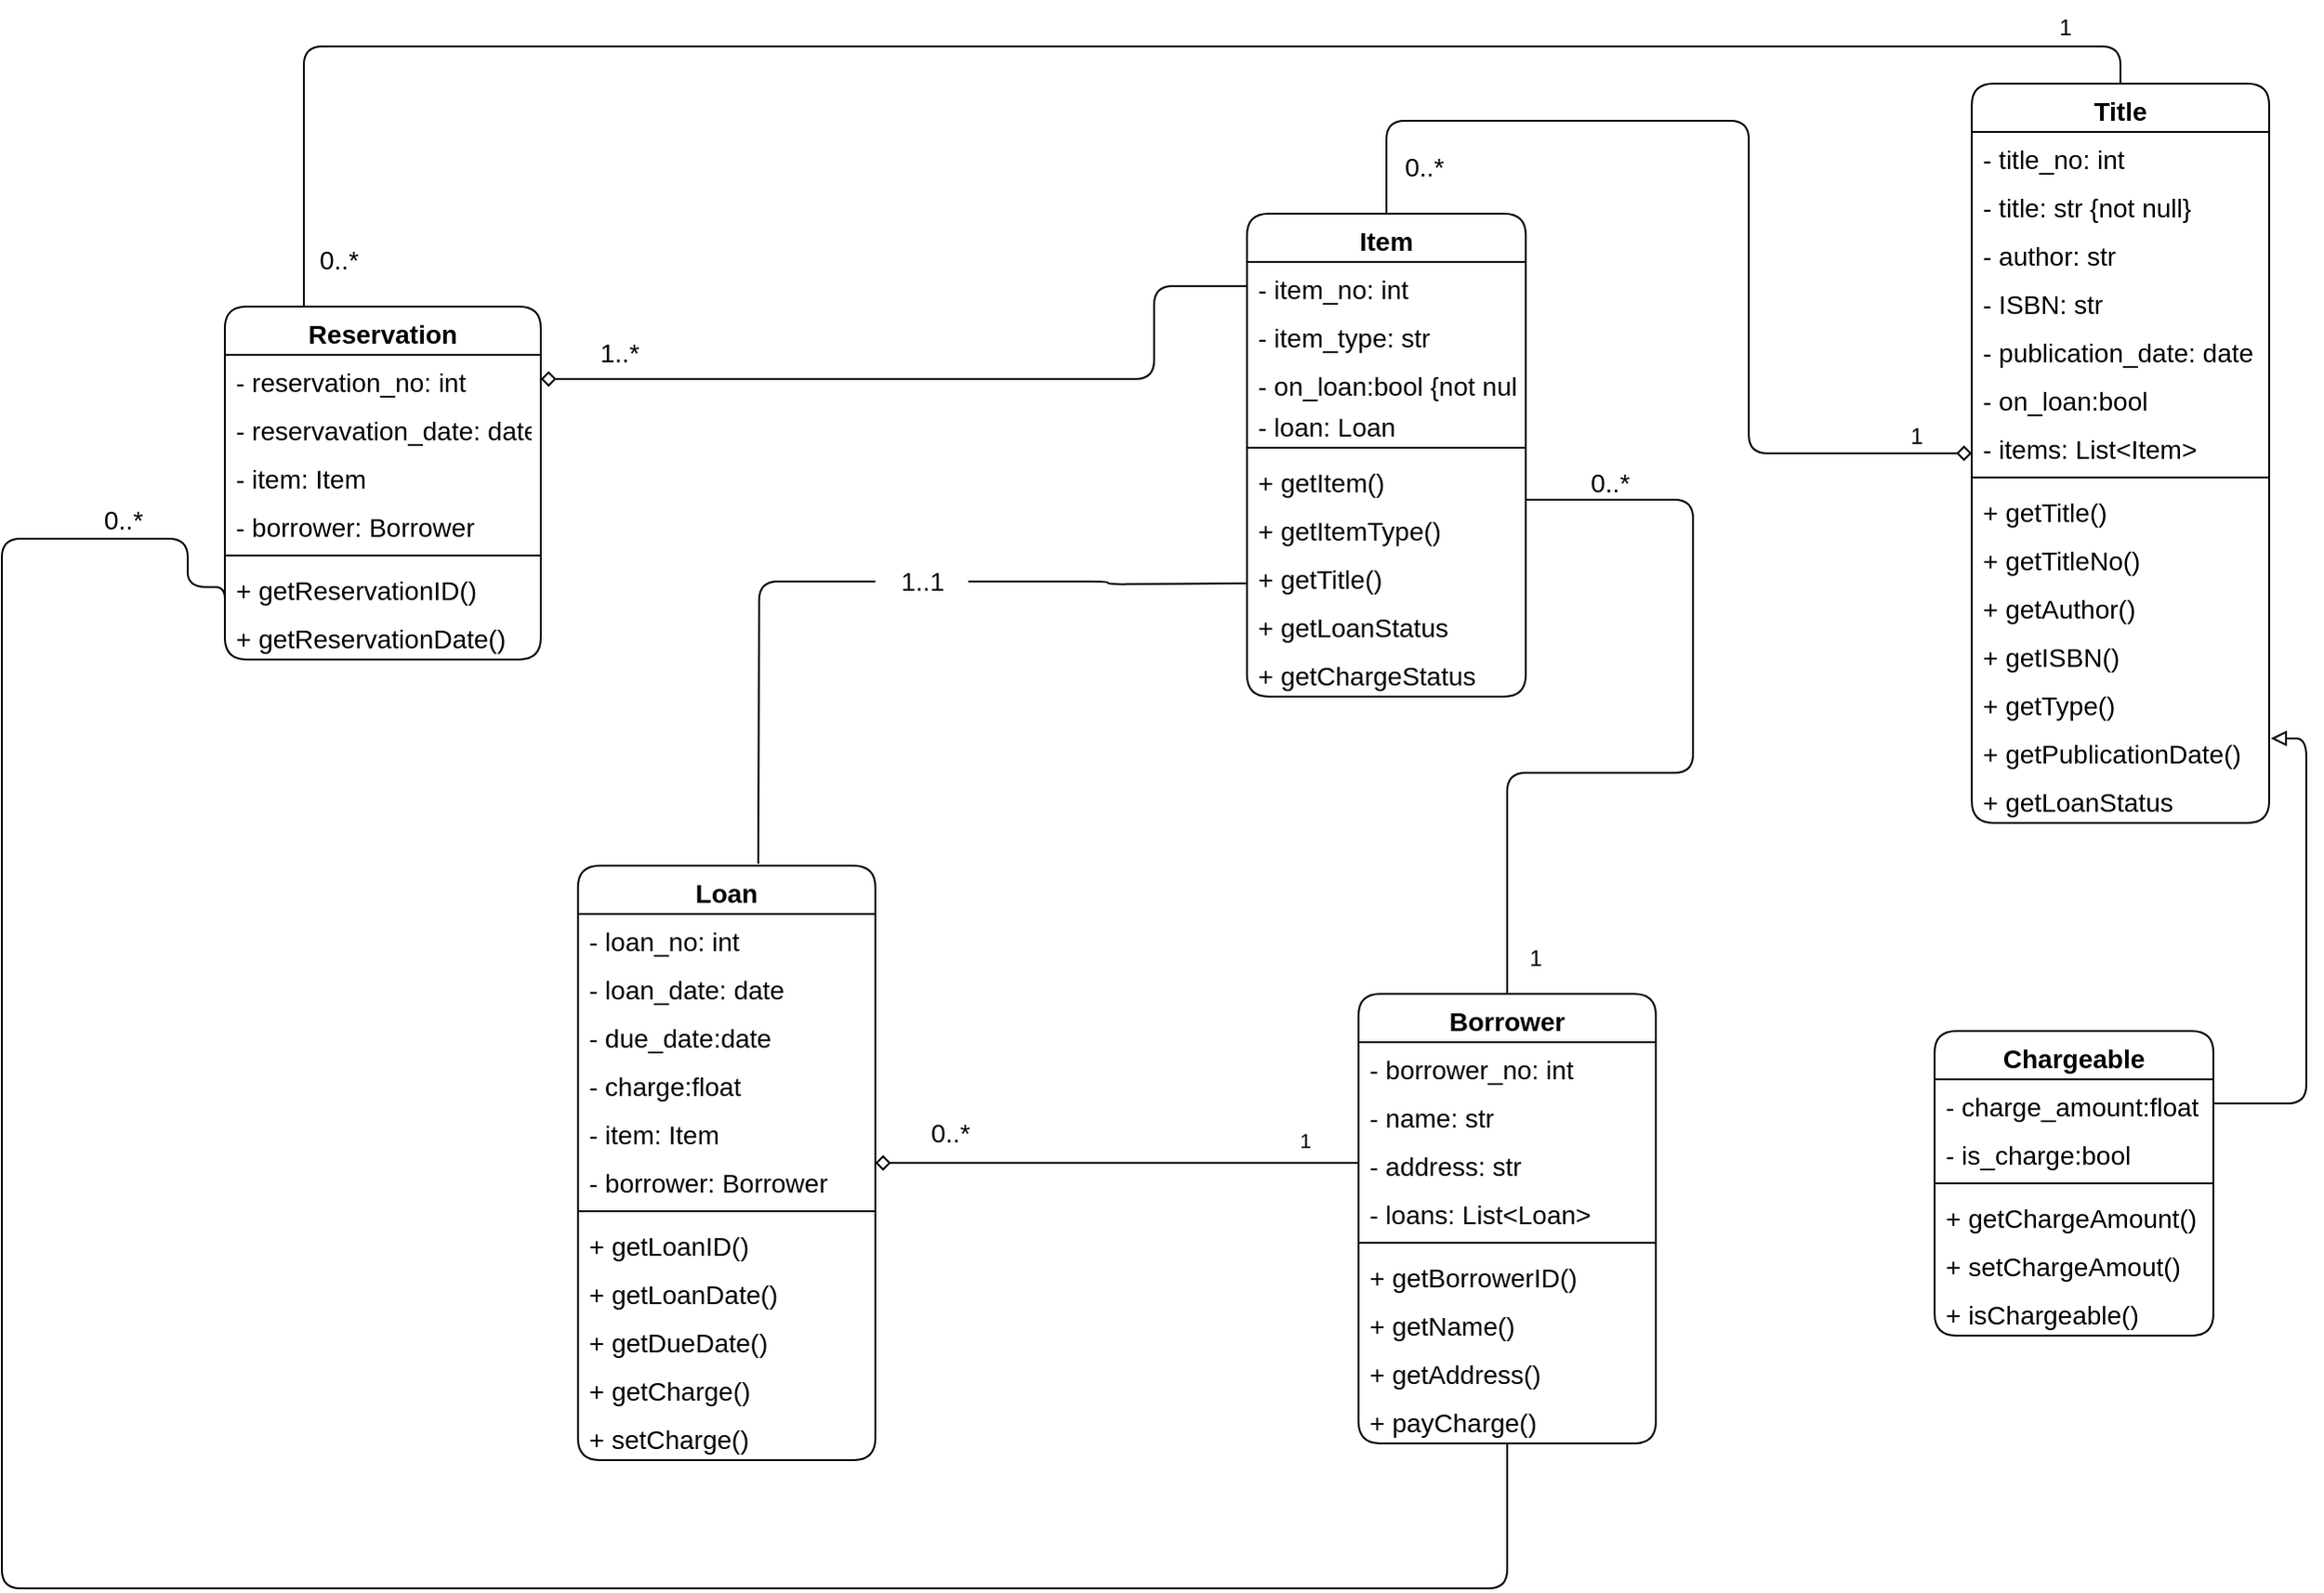 <mxfile version="20.7.4" type="device"><diagram id="bBGUIYd9gj0dmMG-i7Sc" name="Page-1"><mxGraphModel dx="1582" dy="973" grid="1" gridSize="10" guides="1" tooltips="1" connect="1" arrows="1" fold="1" page="1" pageScale="1" pageWidth="827" pageHeight="1169" math="0" shadow="0"><root><mxCell id="0"/><mxCell id="1" parent="0"/><mxCell id="2UbSe9SqMsYkN2ziqk0T-15" style="edgeStyle=orthogonalEdgeStyle;rounded=1;orthogonalLoop=1;jettySize=auto;html=1;entryX=0.5;entryY=0;entryDx=0;entryDy=0;fontSize=14;startArrow=diamond;startFill=0;endArrow=none;endFill=0;labelBackgroundColor=none;fontColor=default;" parent="1" source="ZYg50fIGtOqlQv4kDnU--1" target="ZYg50fIGtOqlQv4kDnU--32" edge="1"><mxGeometry relative="1" as="geometry"><Array as="points"><mxPoint x="1040" y="359"/><mxPoint x="1040" y="180"/><mxPoint x="845" y="180"/></Array></mxGeometry></mxCell><mxCell id="2UbSe9SqMsYkN2ziqk0T-47" style="edgeStyle=orthogonalEdgeStyle;rounded=1;orthogonalLoop=1;jettySize=auto;html=1;entryX=0.25;entryY=0;entryDx=0;entryDy=0;fontSize=14;startArrow=none;startFill=0;endArrow=none;endFill=0;labelBackgroundColor=none;fontColor=default;" parent="1" source="ZYg50fIGtOqlQv4kDnU--1" target="ZYg50fIGtOqlQv4kDnU--67" edge="1"><mxGeometry relative="1" as="geometry"><Array as="points"><mxPoint x="1240" y="140"/><mxPoint x="263" y="140"/></Array></mxGeometry></mxCell><mxCell id="ZYg50fIGtOqlQv4kDnU--1" value="Title" style="swimlane;fontStyle=1;align=center;verticalAlign=top;childLayout=stackLayout;horizontal=1;startSize=26;horizontalStack=0;resizeParent=1;resizeParentMax=0;resizeLast=0;collapsible=1;marginBottom=0;fontSize=14;labelBackgroundColor=none;rounded=1;" parent="1" vertex="1"><mxGeometry x="1160" y="160" width="160" height="398" as="geometry"/></mxCell><mxCell id="ZYg50fIGtOqlQv4kDnU--2" value="- title_no: int " style="text;strokeColor=none;fillColor=none;align=left;verticalAlign=top;spacingLeft=4;spacingRight=4;overflow=hidden;rotatable=0;points=[[0,0.5],[1,0.5]];portConstraint=eastwest;fontSize=14;labelBackgroundColor=none;rounded=1;" parent="ZYg50fIGtOqlQv4kDnU--1" vertex="1"><mxGeometry y="26" width="160" height="26" as="geometry"/></mxCell><mxCell id="ZYg50fIGtOqlQv4kDnU--47" value="- title: str {not null} " style="text;strokeColor=none;fillColor=none;align=left;verticalAlign=top;spacingLeft=4;spacingRight=4;overflow=hidden;rotatable=0;points=[[0,0.5],[1,0.5]];portConstraint=eastwest;fontSize=14;labelBackgroundColor=none;rounded=1;" parent="ZYg50fIGtOqlQv4kDnU--1" vertex="1"><mxGeometry y="52" width="160" height="26" as="geometry"/></mxCell><mxCell id="ZYg50fIGtOqlQv4kDnU--6" value="- author: str " style="text;strokeColor=none;fillColor=none;align=left;verticalAlign=top;spacingLeft=4;spacingRight=4;overflow=hidden;rotatable=0;points=[[0,0.5],[1,0.5]];portConstraint=eastwest;fontSize=14;labelBackgroundColor=none;rounded=1;" parent="ZYg50fIGtOqlQv4kDnU--1" vertex="1"><mxGeometry y="78" width="160" height="26" as="geometry"/></mxCell><mxCell id="_JZugC3QHb9U9VwwXws9-24" value="- ISBN: str " style="text;strokeColor=none;fillColor=none;align=left;verticalAlign=top;spacingLeft=4;spacingRight=4;overflow=hidden;rotatable=0;points=[[0,0.5],[1,0.5]];portConstraint=eastwest;fontSize=14;labelBackgroundColor=none;rounded=1;" parent="ZYg50fIGtOqlQv4kDnU--1" vertex="1"><mxGeometry y="104" width="160" height="26" as="geometry"/></mxCell><mxCell id="ZYg50fIGtOqlQv4kDnU--17" value="- publication_date: date " style="text;strokeColor=none;fillColor=none;align=left;verticalAlign=top;spacingLeft=4;spacingRight=4;overflow=hidden;rotatable=0;points=[[0,0.5],[1,0.5]];portConstraint=eastwest;fontSize=14;labelBackgroundColor=none;rounded=1;" parent="ZYg50fIGtOqlQv4kDnU--1" vertex="1"><mxGeometry y="130" width="160" height="26" as="geometry"/></mxCell><mxCell id="ZYg50fIGtOqlQv4kDnU--9" value="- on_loan:bool" style="text;strokeColor=none;fillColor=none;align=left;verticalAlign=top;spacingLeft=4;spacingRight=4;overflow=hidden;rotatable=0;points=[[0,0.5],[1,0.5]];portConstraint=eastwest;fontSize=14;labelBackgroundColor=none;rounded=1;" parent="ZYg50fIGtOqlQv4kDnU--1" vertex="1"><mxGeometry y="156" width="160" height="26" as="geometry"/></mxCell><mxCell id="a5Bk3rBf6opeg-f75oXc-25" value="- items: List&lt;Item&gt;" style="text;strokeColor=none;fillColor=none;align=left;verticalAlign=top;spacingLeft=4;spacingRight=4;overflow=hidden;rotatable=0;points=[[0,0.5],[1,0.5]];portConstraint=eastwest;fontSize=14;labelBackgroundColor=none;rounded=1;" vertex="1" parent="ZYg50fIGtOqlQv4kDnU--1"><mxGeometry y="182" width="160" height="26" as="geometry"/></mxCell><mxCell id="ZYg50fIGtOqlQv4kDnU--3" value="" style="line;strokeWidth=1;fillColor=none;align=left;verticalAlign=middle;spacingTop=-1;spacingLeft=3;spacingRight=3;rotatable=0;labelPosition=right;points=[];portConstraint=eastwest;fontSize=14;labelBackgroundColor=none;rounded=1;" parent="ZYg50fIGtOqlQv4kDnU--1" vertex="1"><mxGeometry y="208" width="160" height="8" as="geometry"/></mxCell><mxCell id="ZYg50fIGtOqlQv4kDnU--4" value="+ getTitle()&#10;" style="text;strokeColor=none;fillColor=none;align=left;verticalAlign=top;spacingLeft=4;spacingRight=4;overflow=hidden;rotatable=0;points=[[0,0.5],[1,0.5]];portConstraint=eastwest;fontSize=14;labelBackgroundColor=none;rounded=1;" parent="ZYg50fIGtOqlQv4kDnU--1" vertex="1"><mxGeometry y="216" width="160" height="26" as="geometry"/></mxCell><mxCell id="a5Bk3rBf6opeg-f75oXc-9" value="+ getTitleNo()" style="text;strokeColor=none;fillColor=none;align=left;verticalAlign=top;spacingLeft=4;spacingRight=4;overflow=hidden;rotatable=0;points=[[0,0.5],[1,0.5]];portConstraint=eastwest;fontSize=14;labelBackgroundColor=none;rounded=1;" vertex="1" parent="ZYg50fIGtOqlQv4kDnU--1"><mxGeometry y="242" width="160" height="26" as="geometry"/></mxCell><mxCell id="ZYg50fIGtOqlQv4kDnU--11" value="+ getAuthor()&#10;" style="text;strokeColor=none;fillColor=none;align=left;verticalAlign=top;spacingLeft=4;spacingRight=4;overflow=hidden;rotatable=0;points=[[0,0.5],[1,0.5]];portConstraint=eastwest;fontSize=14;labelBackgroundColor=none;rounded=1;" parent="ZYg50fIGtOqlQv4kDnU--1" vertex="1"><mxGeometry y="268" width="160" height="26" as="geometry"/></mxCell><mxCell id="ZYg50fIGtOqlQv4kDnU--12" value="+ getISBN()&#10;" style="text;strokeColor=none;fillColor=none;align=left;verticalAlign=top;spacingLeft=4;spacingRight=4;overflow=hidden;rotatable=0;points=[[0,0.5],[1,0.5]];portConstraint=eastwest;fontSize=14;labelBackgroundColor=none;rounded=1;" parent="ZYg50fIGtOqlQv4kDnU--1" vertex="1"><mxGeometry y="294" width="160" height="26" as="geometry"/></mxCell><mxCell id="ZYg50fIGtOqlQv4kDnU--13" value="+ getType()&#10;" style="text;strokeColor=none;fillColor=none;align=left;verticalAlign=top;spacingLeft=4;spacingRight=4;overflow=hidden;rotatable=0;points=[[0,0.5],[1,0.5]];portConstraint=eastwest;fontSize=14;labelBackgroundColor=none;rounded=1;" parent="ZYg50fIGtOqlQv4kDnU--1" vertex="1"><mxGeometry y="320" width="160" height="26" as="geometry"/></mxCell><mxCell id="ZYg50fIGtOqlQv4kDnU--14" value="+ getPublicationDate()&#10;" style="text;strokeColor=none;fillColor=none;align=left;verticalAlign=top;spacingLeft=4;spacingRight=4;overflow=hidden;rotatable=0;points=[[0,0.5],[1,0.5]];portConstraint=eastwest;fontSize=14;labelBackgroundColor=none;rounded=1;" parent="ZYg50fIGtOqlQv4kDnU--1" vertex="1"><mxGeometry y="346" width="160" height="26" as="geometry"/></mxCell><mxCell id="ZYg50fIGtOqlQv4kDnU--15" value="+ getLoanStatus" style="text;strokeColor=none;fillColor=none;align=left;verticalAlign=top;spacingLeft=4;spacingRight=4;overflow=hidden;rotatable=0;points=[[0,0.5],[1,0.5]];portConstraint=eastwest;fontSize=14;labelBackgroundColor=none;rounded=1;" parent="ZYg50fIGtOqlQv4kDnU--1" vertex="1"><mxGeometry y="372" width="160" height="26" as="geometry"/></mxCell><mxCell id="ZYg50fIGtOqlQv4kDnU--32" value="Item" style="swimlane;fontStyle=1;align=center;verticalAlign=top;childLayout=stackLayout;horizontal=1;startSize=26;horizontalStack=0;resizeParent=1;resizeParentMax=0;resizeLast=0;collapsible=1;marginBottom=0;fontSize=14;labelBackgroundColor=none;rounded=1;" parent="1" vertex="1"><mxGeometry x="770" y="230" width="150" height="260" as="geometry"/></mxCell><mxCell id="ZYg50fIGtOqlQv4kDnU--33" value="- item_no: int" style="text;strokeColor=none;fillColor=none;align=left;verticalAlign=top;spacingLeft=4;spacingRight=4;overflow=hidden;rotatable=0;points=[[0,0.5],[1,0.5]];portConstraint=eastwest;fontSize=14;labelBackgroundColor=none;rounded=1;" parent="ZYg50fIGtOqlQv4kDnU--32" vertex="1"><mxGeometry y="26" width="150" height="26" as="geometry"/></mxCell><mxCell id="ZYg50fIGtOqlQv4kDnU--49" value="- item_type: str" style="text;strokeColor=none;fillColor=none;align=left;verticalAlign=top;spacingLeft=4;spacingRight=4;overflow=hidden;rotatable=0;points=[[0,0.5],[1,0.5]];portConstraint=eastwest;fontSize=14;labelBackgroundColor=none;rounded=1;" parent="ZYg50fIGtOqlQv4kDnU--32" vertex="1"><mxGeometry y="52" width="150" height="26" as="geometry"/></mxCell><mxCell id="ZYg50fIGtOqlQv4kDnU--37" value="- on_loan:bool {not null}" style="text;strokeColor=none;fillColor=none;align=left;verticalAlign=top;spacingLeft=4;spacingRight=4;overflow=hidden;rotatable=0;points=[[0,0.5],[1,0.5]];portConstraint=eastwest;fontSize=14;labelBackgroundColor=none;rounded=1;" parent="ZYg50fIGtOqlQv4kDnU--32" vertex="1"><mxGeometry y="78" width="150" height="22" as="geometry"/></mxCell><mxCell id="a5Bk3rBf6opeg-f75oXc-26" value="- loan: Loan" style="text;strokeColor=none;fillColor=none;align=left;verticalAlign=top;spacingLeft=4;spacingRight=4;overflow=hidden;rotatable=0;points=[[0,0.5],[1,0.5]];portConstraint=eastwest;fontSize=14;labelBackgroundColor=none;rounded=1;" vertex="1" parent="ZYg50fIGtOqlQv4kDnU--32"><mxGeometry y="100" width="150" height="22" as="geometry"/></mxCell><mxCell id="ZYg50fIGtOqlQv4kDnU--34" value="" style="line;strokeWidth=1;fillColor=none;align=left;verticalAlign=middle;spacingTop=-1;spacingLeft=3;spacingRight=3;rotatable=0;labelPosition=right;points=[];portConstraint=eastwest;fontSize=14;labelBackgroundColor=none;rounded=1;" parent="ZYg50fIGtOqlQv4kDnU--32" vertex="1"><mxGeometry y="122" width="150" height="8" as="geometry"/></mxCell><mxCell id="ZYg50fIGtOqlQv4kDnU--35" value="+ getItem()&#10;" style="text;strokeColor=none;fillColor=none;align=left;verticalAlign=top;spacingLeft=4;spacingRight=4;overflow=hidden;rotatable=0;points=[[0,0.5],[1,0.5]];portConstraint=eastwest;fontSize=14;labelBackgroundColor=none;rounded=1;" parent="ZYg50fIGtOqlQv4kDnU--32" vertex="1"><mxGeometry y="130" width="150" height="26" as="geometry"/></mxCell><mxCell id="ZYg50fIGtOqlQv4kDnU--50" value="+ getItemType()&#10;" style="text;strokeColor=none;fillColor=none;align=left;verticalAlign=top;spacingLeft=4;spacingRight=4;overflow=hidden;rotatable=0;points=[[0,0.5],[1,0.5]];portConstraint=eastwest;fontSize=14;labelBackgroundColor=none;rounded=1;" parent="ZYg50fIGtOqlQv4kDnU--32" vertex="1"><mxGeometry y="156" width="150" height="26" as="geometry"/></mxCell><mxCell id="a5Bk3rBf6opeg-f75oXc-4" value="+ getTitle()&#10;" style="text;strokeColor=none;fillColor=none;align=left;verticalAlign=top;spacingLeft=4;spacingRight=4;overflow=hidden;rotatable=0;points=[[0,0.5],[1,0.5]];portConstraint=eastwest;fontSize=14;labelBackgroundColor=none;rounded=1;" vertex="1" parent="ZYg50fIGtOqlQv4kDnU--32"><mxGeometry y="182" width="150" height="26" as="geometry"/></mxCell><mxCell id="ZYg50fIGtOqlQv4kDnU--51" value="+ getLoanStatus" style="text;strokeColor=none;fillColor=none;align=left;verticalAlign=top;spacingLeft=4;spacingRight=4;overflow=hidden;rotatable=0;points=[[0,0.5],[1,0.5]];portConstraint=eastwest;fontSize=14;labelBackgroundColor=none;rounded=1;" parent="ZYg50fIGtOqlQv4kDnU--32" vertex="1"><mxGeometry y="208" width="150" height="26" as="geometry"/></mxCell><mxCell id="a5Bk3rBf6opeg-f75oXc-27" value="+ getChargeStatus" style="text;strokeColor=none;fillColor=none;align=left;verticalAlign=top;spacingLeft=4;spacingRight=4;overflow=hidden;rotatable=0;points=[[0,0.5],[1,0.5]];portConstraint=eastwest;fontSize=14;labelBackgroundColor=none;rounded=1;" vertex="1" parent="ZYg50fIGtOqlQv4kDnU--32"><mxGeometry y="234" width="150" height="26" as="geometry"/></mxCell><mxCell id="2UbSe9SqMsYkN2ziqk0T-31" style="edgeStyle=orthogonalEdgeStyle;rounded=1;orthogonalLoop=1;jettySize=auto;html=1;fontSize=14;startArrow=none;startFill=0;endArrow=none;endFill=0;labelBackgroundColor=none;fontColor=default;" parent="1" source="ZYg50fIGtOqlQv4kDnU--56" target="ZYg50fIGtOqlQv4kDnU--73" edge="1"><mxGeometry relative="1" as="geometry"><mxPoint x="270" y="430" as="targetPoint"/><Array as="points"><mxPoint x="910" y="970"/><mxPoint x="100" y="970"/><mxPoint x="100" y="405"/><mxPoint x="200" y="405"/><mxPoint x="200" y="431"/><mxPoint x="220" y="431"/></Array></mxGeometry></mxCell><mxCell id="2UbSe9SqMsYkN2ziqk0T-33" style="edgeStyle=orthogonalEdgeStyle;rounded=1;orthogonalLoop=1;jettySize=auto;html=1;entryX=0.999;entryY=-0.077;entryDx=0;entryDy=0;entryPerimeter=0;fontSize=14;startArrow=none;startFill=0;endArrow=none;endFill=0;labelBackgroundColor=none;fontColor=default;" parent="1" source="ZYg50fIGtOqlQv4kDnU--56" target="ZYg50fIGtOqlQv4kDnU--50" edge="1"><mxGeometry relative="1" as="geometry"><mxPoint x="918.8" y="413.322" as="targetPoint"/><Array as="points"><mxPoint x="910" y="531"/><mxPoint x="1010" y="531"/><mxPoint x="1010" y="384"/></Array></mxGeometry></mxCell><mxCell id="ZYg50fIGtOqlQv4kDnU--56" value="Borrower" style="swimlane;fontStyle=1;align=center;verticalAlign=top;childLayout=stackLayout;horizontal=1;startSize=26;horizontalStack=0;resizeParent=1;resizeParentMax=0;resizeLast=0;collapsible=1;marginBottom=0;fontSize=14;labelBackgroundColor=none;rounded=1;" parent="1" vertex="1"><mxGeometry x="830" y="650" width="160" height="242" as="geometry"/></mxCell><mxCell id="ZYg50fIGtOqlQv4kDnU--57" value="- borrower_no: int" style="text;strokeColor=none;fillColor=none;align=left;verticalAlign=top;spacingLeft=4;spacingRight=4;overflow=hidden;rotatable=0;points=[[0,0.5],[1,0.5]];portConstraint=eastwest;fontSize=14;labelBackgroundColor=none;rounded=1;" parent="ZYg50fIGtOqlQv4kDnU--56" vertex="1"><mxGeometry y="26" width="160" height="26" as="geometry"/></mxCell><mxCell id="ZYg50fIGtOqlQv4kDnU--58" value="- name: str" style="text;strokeColor=none;fillColor=none;align=left;verticalAlign=top;spacingLeft=4;spacingRight=4;overflow=hidden;rotatable=0;points=[[0,0.5],[1,0.5]];portConstraint=eastwest;fontSize=14;labelBackgroundColor=none;rounded=1;" parent="ZYg50fIGtOqlQv4kDnU--56" vertex="1"><mxGeometry y="52" width="160" height="26" as="geometry"/></mxCell><mxCell id="ZYg50fIGtOqlQv4kDnU--66" value="- address: str" style="text;strokeColor=none;fillColor=none;align=left;verticalAlign=top;spacingLeft=4;spacingRight=4;overflow=hidden;rotatable=0;points=[[0,0.5],[1,0.5]];portConstraint=eastwest;fontSize=14;labelBackgroundColor=none;rounded=1;" parent="ZYg50fIGtOqlQv4kDnU--56" vertex="1"><mxGeometry y="78" width="160" height="26" as="geometry"/></mxCell><mxCell id="a5Bk3rBf6opeg-f75oXc-28" value="- loans: List&lt;Loan&gt;" style="text;strokeColor=none;fillColor=none;align=left;verticalAlign=top;spacingLeft=4;spacingRight=4;overflow=hidden;rotatable=0;points=[[0,0.5],[1,0.5]];portConstraint=eastwest;fontSize=14;labelBackgroundColor=none;rounded=1;" vertex="1" parent="ZYg50fIGtOqlQv4kDnU--56"><mxGeometry y="104" width="160" height="26" as="geometry"/></mxCell><mxCell id="ZYg50fIGtOqlQv4kDnU--61" value="" style="line;strokeWidth=1;fillColor=none;align=left;verticalAlign=middle;spacingTop=-1;spacingLeft=3;spacingRight=3;rotatable=0;labelPosition=right;points=[];portConstraint=eastwest;fontSize=14;labelBackgroundColor=none;rounded=1;" parent="ZYg50fIGtOqlQv4kDnU--56" vertex="1"><mxGeometry y="130" width="160" height="8" as="geometry"/></mxCell><mxCell id="ZYg50fIGtOqlQv4kDnU--62" value="+ getBorrowerID()&#10;" style="text;strokeColor=none;fillColor=none;align=left;verticalAlign=top;spacingLeft=4;spacingRight=4;overflow=hidden;rotatable=0;points=[[0,0.5],[1,0.5]];portConstraint=eastwest;fontSize=14;labelBackgroundColor=none;rounded=1;" parent="ZYg50fIGtOqlQv4kDnU--56" vertex="1"><mxGeometry y="138" width="160" height="26" as="geometry"/></mxCell><mxCell id="ZYg50fIGtOqlQv4kDnU--63" value="+ getName()&#10;" style="text;strokeColor=none;fillColor=none;align=left;verticalAlign=top;spacingLeft=4;spacingRight=4;overflow=hidden;rotatable=0;points=[[0,0.5],[1,0.5]];portConstraint=eastwest;fontSize=14;labelBackgroundColor=none;rounded=1;" parent="ZYg50fIGtOqlQv4kDnU--56" vertex="1"><mxGeometry y="164" width="160" height="26" as="geometry"/></mxCell><mxCell id="ZYg50fIGtOqlQv4kDnU--64" value="+ getAddress()&#10;" style="text;strokeColor=none;fillColor=none;align=left;verticalAlign=top;spacingLeft=4;spacingRight=4;overflow=hidden;rotatable=0;points=[[0,0.5],[1,0.5]];portConstraint=eastwest;fontSize=14;labelBackgroundColor=none;rounded=1;" parent="ZYg50fIGtOqlQv4kDnU--56" vertex="1"><mxGeometry y="190" width="160" height="26" as="geometry"/></mxCell><mxCell id="a5Bk3rBf6opeg-f75oXc-14" value="+ payCharge()" style="text;strokeColor=none;fillColor=none;align=left;verticalAlign=top;spacingLeft=4;spacingRight=4;overflow=hidden;rotatable=0;points=[[0,0.5],[1,0.5]];portConstraint=eastwest;fontSize=14;labelBackgroundColor=none;rounded=1;" vertex="1" parent="ZYg50fIGtOqlQv4kDnU--56"><mxGeometry y="216" width="160" height="26" as="geometry"/></mxCell><mxCell id="ZYg50fIGtOqlQv4kDnU--67" value="Reservation" style="swimlane;fontStyle=1;align=center;verticalAlign=top;childLayout=stackLayout;horizontal=1;startSize=26;horizontalStack=0;resizeParent=1;resizeParentMax=0;resizeLast=0;collapsible=1;marginBottom=0;fontSize=14;labelBackgroundColor=none;rounded=1;" parent="1" vertex="1"><mxGeometry x="220" y="280" width="170" height="190" as="geometry"/></mxCell><mxCell id="ZYg50fIGtOqlQv4kDnU--68" value="- reservation_no: int" style="text;strokeColor=none;fillColor=none;align=left;verticalAlign=top;spacingLeft=4;spacingRight=4;overflow=hidden;rotatable=0;points=[[0,0.5],[1,0.5]];portConstraint=eastwest;fontSize=14;labelBackgroundColor=none;rounded=1;" parent="ZYg50fIGtOqlQv4kDnU--67" vertex="1"><mxGeometry y="26" width="170" height="26" as="geometry"/></mxCell><mxCell id="ZYg50fIGtOqlQv4kDnU--69" value="- reservavation_date: date" style="text;strokeColor=none;fillColor=none;align=left;verticalAlign=top;spacingLeft=4;spacingRight=4;overflow=hidden;rotatable=0;points=[[0,0.5],[1,0.5]];portConstraint=eastwest;fontSize=14;labelBackgroundColor=none;rounded=1;" parent="ZYg50fIGtOqlQv4kDnU--67" vertex="1"><mxGeometry y="52" width="170" height="26" as="geometry"/></mxCell><mxCell id="a5Bk3rBf6opeg-f75oXc-29" value="- item: Item" style="text;strokeColor=none;fillColor=none;align=left;verticalAlign=top;spacingLeft=4;spacingRight=4;overflow=hidden;rotatable=0;points=[[0,0.5],[1,0.5]];portConstraint=eastwest;fontSize=14;labelBackgroundColor=none;rounded=1;" vertex="1" parent="ZYg50fIGtOqlQv4kDnU--67"><mxGeometry y="78" width="170" height="26" as="geometry"/></mxCell><mxCell id="a5Bk3rBf6opeg-f75oXc-30" value="- borrower: Borrower" style="text;strokeColor=none;fillColor=none;align=left;verticalAlign=top;spacingLeft=4;spacingRight=4;overflow=hidden;rotatable=0;points=[[0,0.5],[1,0.5]];portConstraint=eastwest;fontSize=14;labelBackgroundColor=none;rounded=1;" vertex="1" parent="ZYg50fIGtOqlQv4kDnU--67"><mxGeometry y="104" width="170" height="26" as="geometry"/></mxCell><mxCell id="ZYg50fIGtOqlQv4kDnU--71" value="" style="line;strokeWidth=1;fillColor=none;align=left;verticalAlign=middle;spacingTop=-1;spacingLeft=3;spacingRight=3;rotatable=0;labelPosition=right;points=[];portConstraint=eastwest;fontSize=14;labelBackgroundColor=none;rounded=1;" parent="ZYg50fIGtOqlQv4kDnU--67" vertex="1"><mxGeometry y="130" width="170" height="8" as="geometry"/></mxCell><mxCell id="ZYg50fIGtOqlQv4kDnU--72" value="+ getReservationID()&#10;" style="text;strokeColor=none;fillColor=none;align=left;verticalAlign=top;spacingLeft=4;spacingRight=4;overflow=hidden;rotatable=0;points=[[0,0.5],[1,0.5]];portConstraint=eastwest;fontSize=14;labelBackgroundColor=none;rounded=1;" parent="ZYg50fIGtOqlQv4kDnU--67" vertex="1"><mxGeometry y="138" width="170" height="26" as="geometry"/></mxCell><mxCell id="ZYg50fIGtOqlQv4kDnU--73" value="+ getReservationDate()&#10;" style="text;strokeColor=none;fillColor=none;align=left;verticalAlign=top;spacingLeft=4;spacingRight=4;overflow=hidden;rotatable=0;points=[[0,0.5],[1,0.5]];portConstraint=eastwest;fontSize=14;labelBackgroundColor=none;rounded=1;" parent="ZYg50fIGtOqlQv4kDnU--67" vertex="1"><mxGeometry y="164" width="170" height="26" as="geometry"/></mxCell><mxCell id="ZYg50fIGtOqlQv4kDnU--75" value="Loan" style="swimlane;fontStyle=1;align=center;verticalAlign=top;childLayout=stackLayout;horizontal=1;startSize=26;horizontalStack=0;resizeParent=1;resizeParentMax=0;resizeLast=0;collapsible=1;marginBottom=0;fontSize=14;labelBackgroundColor=none;rounded=1;" parent="1" vertex="1"><mxGeometry x="410" y="581" width="160" height="320" as="geometry"/></mxCell><mxCell id="ZYg50fIGtOqlQv4kDnU--76" value="- loan_no: int" style="text;strokeColor=none;fillColor=none;align=left;verticalAlign=top;spacingLeft=4;spacingRight=4;overflow=hidden;rotatable=0;points=[[0,0.5],[1,0.5]];portConstraint=eastwest;fontSize=14;labelBackgroundColor=none;rounded=1;" parent="ZYg50fIGtOqlQv4kDnU--75" vertex="1"><mxGeometry y="26" width="160" height="26" as="geometry"/></mxCell><mxCell id="ZYg50fIGtOqlQv4kDnU--81" value="- loan_date: date" style="text;strokeColor=none;fillColor=none;align=left;verticalAlign=top;spacingLeft=4;spacingRight=4;overflow=hidden;rotatable=0;points=[[0,0.5],[1,0.5]];portConstraint=eastwest;fontSize=14;labelBackgroundColor=none;rounded=1;" parent="ZYg50fIGtOqlQv4kDnU--75" vertex="1"><mxGeometry y="52" width="160" height="26" as="geometry"/></mxCell><mxCell id="ZYg50fIGtOqlQv4kDnU--77" value="- due_date:date" style="text;strokeColor=none;fillColor=none;align=left;verticalAlign=top;spacingLeft=4;spacingRight=4;overflow=hidden;rotatable=0;points=[[0,0.5],[1,0.5]];portConstraint=eastwest;fontSize=14;labelBackgroundColor=none;rounded=1;" parent="ZYg50fIGtOqlQv4kDnU--75" vertex="1"><mxGeometry y="78" width="160" height="26" as="geometry"/></mxCell><mxCell id="a5Bk3rBf6opeg-f75oXc-13" value="- charge:float" style="text;strokeColor=none;fillColor=none;align=left;verticalAlign=top;spacingLeft=4;spacingRight=4;overflow=hidden;rotatable=0;points=[[0,0.5],[1,0.5]];portConstraint=eastwest;fontSize=14;labelBackgroundColor=none;rounded=1;" vertex="1" parent="ZYg50fIGtOqlQv4kDnU--75"><mxGeometry y="104" width="160" height="26" as="geometry"/></mxCell><mxCell id="a5Bk3rBf6opeg-f75oXc-16" value="- item: Item" style="text;strokeColor=none;fillColor=none;align=left;verticalAlign=top;spacingLeft=4;spacingRight=4;overflow=hidden;rotatable=0;points=[[0,0.5],[1,0.5]];portConstraint=eastwest;fontSize=14;labelBackgroundColor=none;rounded=1;" vertex="1" parent="ZYg50fIGtOqlQv4kDnU--75"><mxGeometry y="130" width="160" height="26" as="geometry"/></mxCell><mxCell id="a5Bk3rBf6opeg-f75oXc-17" value="- borrower: Borrower" style="text;strokeColor=none;fillColor=none;align=left;verticalAlign=top;spacingLeft=4;spacingRight=4;overflow=hidden;rotatable=0;points=[[0,0.5],[1,0.5]];portConstraint=eastwest;fontSize=14;labelBackgroundColor=none;rounded=1;" vertex="1" parent="ZYg50fIGtOqlQv4kDnU--75"><mxGeometry y="156" width="160" height="26" as="geometry"/></mxCell><mxCell id="ZYg50fIGtOqlQv4kDnU--78" value="" style="line;strokeWidth=1;fillColor=none;align=left;verticalAlign=middle;spacingTop=-1;spacingLeft=3;spacingRight=3;rotatable=0;labelPosition=right;points=[];portConstraint=eastwest;fontSize=14;labelBackgroundColor=none;rounded=1;" parent="ZYg50fIGtOqlQv4kDnU--75" vertex="1"><mxGeometry y="182" width="160" height="8" as="geometry"/></mxCell><mxCell id="ZYg50fIGtOqlQv4kDnU--79" value="+ getLoanID()&#10;" style="text;strokeColor=none;fillColor=none;align=left;verticalAlign=top;spacingLeft=4;spacingRight=4;overflow=hidden;rotatable=0;points=[[0,0.5],[1,0.5]];portConstraint=eastwest;fontSize=14;labelBackgroundColor=none;rounded=1;" parent="ZYg50fIGtOqlQv4kDnU--75" vertex="1"><mxGeometry y="190" width="160" height="26" as="geometry"/></mxCell><mxCell id="ZYg50fIGtOqlQv4kDnU--82" value="+ getLoanDate()&#10;" style="text;strokeColor=none;fillColor=none;align=left;verticalAlign=top;spacingLeft=4;spacingRight=4;overflow=hidden;rotatable=0;points=[[0,0.5],[1,0.5]];portConstraint=eastwest;fontSize=14;labelBackgroundColor=none;rounded=1;" parent="ZYg50fIGtOqlQv4kDnU--75" vertex="1"><mxGeometry y="216" width="160" height="26" as="geometry"/></mxCell><mxCell id="ZYg50fIGtOqlQv4kDnU--80" value="+ getDueDate()&#10;" style="text;strokeColor=none;fillColor=none;align=left;verticalAlign=top;spacingLeft=4;spacingRight=4;overflow=hidden;rotatable=0;points=[[0,0.5],[1,0.5]];portConstraint=eastwest;fontSize=14;labelBackgroundColor=none;rounded=1;" parent="ZYg50fIGtOqlQv4kDnU--75" vertex="1"><mxGeometry y="242" width="160" height="26" as="geometry"/></mxCell><mxCell id="a5Bk3rBf6opeg-f75oXc-7" value="+ getCharge() &#10;" style="text;strokeColor=none;fillColor=none;align=left;verticalAlign=top;spacingLeft=4;spacingRight=4;overflow=hidden;rotatable=0;points=[[0,0.5],[1,0.5]];portConstraint=eastwest;fontSize=14;labelBackgroundColor=none;rounded=1;" vertex="1" parent="ZYg50fIGtOqlQv4kDnU--75"><mxGeometry y="268" width="160" height="26" as="geometry"/></mxCell><mxCell id="a5Bk3rBf6opeg-f75oXc-19" value="+ setCharge() &#10;" style="text;strokeColor=none;fillColor=none;align=left;verticalAlign=top;spacingLeft=4;spacingRight=4;overflow=hidden;rotatable=0;points=[[0,0.5],[1,0.5]];portConstraint=eastwest;fontSize=14;labelBackgroundColor=none;rounded=1;" vertex="1" parent="ZYg50fIGtOqlQv4kDnU--75"><mxGeometry y="294" width="160" height="26" as="geometry"/></mxCell><mxCell id="ZYg50fIGtOqlQv4kDnU--83" value="Chargeable" style="swimlane;fontStyle=1;align=center;verticalAlign=top;childLayout=stackLayout;horizontal=1;startSize=26;horizontalStack=0;resizeParent=1;resizeParentMax=0;resizeLast=0;collapsible=1;marginBottom=0;fontSize=14;labelBackgroundColor=none;rounded=1;" parent="1" vertex="1"><mxGeometry x="1140" y="670" width="150" height="164" as="geometry"><mxRectangle x="150" y="40" width="110" height="30" as="alternateBounds"/></mxGeometry></mxCell><mxCell id="ZYg50fIGtOqlQv4kDnU--84" value="- charge_amount:float" style="text;strokeColor=none;fillColor=none;align=left;verticalAlign=top;spacingLeft=4;spacingRight=4;overflow=hidden;rotatable=0;points=[[0,0.5],[1,0.5]];portConstraint=eastwest;fontSize=14;labelBackgroundColor=none;rounded=1;" parent="ZYg50fIGtOqlQv4kDnU--83" vertex="1"><mxGeometry y="26" width="150" height="26" as="geometry"/></mxCell><mxCell id="ZYg50fIGtOqlQv4kDnU--85" value="- is_charge:bool" style="text;strokeColor=none;fillColor=none;align=left;verticalAlign=top;spacingLeft=4;spacingRight=4;overflow=hidden;rotatable=0;points=[[0,0.5],[1,0.5]];portConstraint=eastwest;fontSize=14;labelBackgroundColor=none;rounded=1;" parent="ZYg50fIGtOqlQv4kDnU--83" vertex="1"><mxGeometry y="52" width="150" height="26" as="geometry"/></mxCell><mxCell id="ZYg50fIGtOqlQv4kDnU--86" value="" style="line;strokeWidth=1;fillColor=none;align=left;verticalAlign=middle;spacingTop=-1;spacingLeft=3;spacingRight=3;rotatable=0;labelPosition=right;points=[];portConstraint=eastwest;fontSize=14;labelBackgroundColor=none;rounded=1;" parent="ZYg50fIGtOqlQv4kDnU--83" vertex="1"><mxGeometry y="78" width="150" height="8" as="geometry"/></mxCell><mxCell id="ZYg50fIGtOqlQv4kDnU--87" value="+ getChargeAmount()&#10;" style="text;strokeColor=none;fillColor=none;align=left;verticalAlign=top;spacingLeft=4;spacingRight=4;overflow=hidden;rotatable=0;points=[[0,0.5],[1,0.5]];portConstraint=eastwest;fontSize=14;labelBackgroundColor=none;rounded=1;" parent="ZYg50fIGtOqlQv4kDnU--83" vertex="1"><mxGeometry y="86" width="150" height="26" as="geometry"/></mxCell><mxCell id="ZYg50fIGtOqlQv4kDnU--88" value="+ setChargeAmout()&#10;" style="text;strokeColor=none;fillColor=none;align=left;verticalAlign=top;spacingLeft=4;spacingRight=4;overflow=hidden;rotatable=0;points=[[0,0.5],[1,0.5]];portConstraint=eastwest;fontSize=14;labelBackgroundColor=none;rounded=1;" parent="ZYg50fIGtOqlQv4kDnU--83" vertex="1"><mxGeometry y="112" width="150" height="26" as="geometry"/></mxCell><mxCell id="a5Bk3rBf6opeg-f75oXc-12" value="+ isChargeable()&#10;" style="text;strokeColor=none;fillColor=none;align=left;verticalAlign=top;spacingLeft=4;spacingRight=4;overflow=hidden;rotatable=0;points=[[0,0.5],[1,0.5]];portConstraint=eastwest;fontSize=14;labelBackgroundColor=none;rounded=1;" vertex="1" parent="ZYg50fIGtOqlQv4kDnU--83"><mxGeometry y="138" width="150" height="26" as="geometry"/></mxCell><mxCell id="2UbSe9SqMsYkN2ziqk0T-13" style="edgeStyle=orthogonalEdgeStyle;rounded=1;orthogonalLoop=1;jettySize=auto;html=1;entryX=0;entryY=0.5;entryDx=0;entryDy=0;fontSize=14;startArrow=diamond;startFill=0;endArrow=none;endFill=0;labelBackgroundColor=none;fontColor=default;" parent="1" source="ZYg50fIGtOqlQv4kDnU--68" target="ZYg50fIGtOqlQv4kDnU--33" edge="1"><mxGeometry relative="1" as="geometry"><Array as="points"><mxPoint x="720" y="319"/><mxPoint x="720" y="269"/></Array></mxGeometry></mxCell><mxCell id="2UbSe9SqMsYkN2ziqk0T-14" value="&lt;p style=&quot;margin: 0cm 0cm 0cm 72pt; line-height: 16.867px; font-size: 11pt; font-family: Arial, sans-serif; text-align: start; text-indent: -18pt;&quot; class=&quot;MsoNormal&quot;&gt;&lt;br&gt;&lt;/p&gt;" style="text;html=1;align=center;verticalAlign=middle;resizable=0;points=[];autosize=1;strokeColor=none;fillColor=none;fontSize=14;labelBackgroundColor=none;rounded=1;" parent="1" vertex="1"><mxGeometry x="515" y="270" width="120" height="30" as="geometry"/></mxCell><mxCell id="2UbSe9SqMsYkN2ziqk0T-16" value="&lt;p style=&quot;margin: 0cm 0cm 0cm 72pt; line-height: 16.867px; font-size: 11pt; font-family: Arial, sans-serif; text-align: start; text-indent: -18pt;&quot; class=&quot;MsoNormal&quot;&gt;&lt;br&gt;&lt;/p&gt;" style="text;html=1;align=center;verticalAlign=middle;resizable=0;points=[];autosize=1;strokeColor=none;fillColor=none;fontSize=14;labelBackgroundColor=none;rounded=1;" parent="1" vertex="1"><mxGeometry x="870" y="115" width="120" height="30" as="geometry"/></mxCell><mxCell id="2UbSe9SqMsYkN2ziqk0T-19" style="edgeStyle=orthogonalEdgeStyle;rounded=1;orthogonalLoop=1;jettySize=auto;html=1;fontSize=14;startArrow=none;startFill=0;endArrow=none;endFill=0;labelBackgroundColor=none;fontColor=default;" parent="1" source="2UbSe9SqMsYkN2ziqk0T-40" edge="1"><mxGeometry relative="1" as="geometry"><mxPoint x="770" y="429" as="sourcePoint"/><mxPoint x="507" y="580" as="targetPoint"/></mxGeometry></mxCell><mxCell id="2UbSe9SqMsYkN2ziqk0T-27" style="edgeStyle=orthogonalEdgeStyle;rounded=1;orthogonalLoop=1;jettySize=auto;html=1;fontSize=14;startArrow=none;startFill=0;endArrow=diamond;endFill=0;labelBackgroundColor=none;fontColor=default;" parent="1" source="ZYg50fIGtOqlQv4kDnU--66" target="ZYg50fIGtOqlQv4kDnU--75" edge="1"><mxGeometry relative="1" as="geometry"/></mxCell><mxCell id="a5Bk3rBf6opeg-f75oXc-35" value="1" style="edgeLabel;html=1;align=center;verticalAlign=middle;resizable=0;points=[];" vertex="1" connectable="0" parent="2UbSe9SqMsYkN2ziqk0T-27"><mxGeometry x="-0.677" y="-8" relative="1" as="geometry"><mxPoint x="13" y="-4" as="offset"/></mxGeometry></mxCell><mxCell id="2UbSe9SqMsYkN2ziqk0T-37" value="0..*" style="text;html=1;align=center;verticalAlign=middle;resizable=0;points=[];autosize=1;strokeColor=none;fillColor=none;fontSize=14;labelBackgroundColor=none;rounded=1;" parent="1" vertex="1"><mxGeometry x="845" y="190" width="40" height="30" as="geometry"/></mxCell><mxCell id="2UbSe9SqMsYkN2ziqk0T-42" value="0..*" style="text;html=1;align=center;verticalAlign=middle;resizable=0;points=[];autosize=1;strokeColor=none;fillColor=none;fontSize=14;labelBackgroundColor=none;rounded=1;arcSize=50;" parent="1" vertex="1"><mxGeometry x="590" y="710" width="40" height="30" as="geometry"/></mxCell><mxCell id="2UbSe9SqMsYkN2ziqk0T-43" value="0..*" style="text;html=1;align=center;verticalAlign=middle;resizable=0;points=[];autosize=1;strokeColor=none;fillColor=none;fontSize=14;labelBackgroundColor=none;rounded=1;" parent="1" vertex="1"><mxGeometry x="945" y="360" width="40" height="30" as="geometry"/></mxCell><mxCell id="2UbSe9SqMsYkN2ziqk0T-46" value="1..*" style="text;whiteSpace=wrap;html=1;fontSize=14;labelBackgroundColor=none;rounded=1;" parent="1" vertex="1"><mxGeometry x="420" y="290" width="60" height="40" as="geometry"/></mxCell><mxCell id="2UbSe9SqMsYkN2ziqk0T-50" value="&lt;span style=&quot;color: rgba(0, 0, 0, 0); font-family: monospace; font-size: 0px; text-align: start;&quot;&gt;%3CmxGraphModel%3E%3Croot%3E%3CmxCell%20id%3D%220%22%2F%3E%3CmxCell%20id%3D%221%22%20parent%3D%220%22%2F%3E%3CmxCell%20id%3D%222%22%20value%3D%22(1%3A*)%22%20style%3D%22text%3Bhtml%3D1%3Balign%3Dcenter%3BverticalAlign%3Dmiddle%3Bresizable%3D0%3Bpoints%3D%5B%5D%3Bautosize%3D1%3BstrokeColor%3Dnone%3BfillColor%3Dnone%3BfontSize%3D14%3B%22%20vertex%3D%221%22%20parent%3D%221%22%3E%3CmxGeometry%20x%3D%221040%22%20y%3D%22330%22%20width%3D%2250%22%20height%3D%2230%22%20as%3D%22geometry%22%2F%3E%3C%2FmxCell%3E%3C%2Froot%3E%3C%2FmxGraphModel%3E&lt;/span&gt;" style="text;html=1;align=center;verticalAlign=middle;resizable=0;points=[];autosize=1;strokeColor=none;fillColor=none;fontSize=14;labelBackgroundColor=none;rounded=1;" parent="1" vertex="1"><mxGeometry x="1170" y="115" width="20" height="30" as="geometry"/></mxCell><mxCell id="2UbSe9SqMsYkN2ziqk0T-53" value="&lt;span style=&quot;color: rgba(0, 0, 0, 0); font-family: monospace; font-size: 0px; text-align: start;&quot;&gt;%3CmxGraphModel%3E%3Croot%3E%3CmxCell%20id%3D%220%22%2F%3E%3CmxCell%20id%3D%221%22%20parent%3D%220%22%2F%3E%3CmxCell%20id%3D%222%22%20value%3D%22(1%3A*)%22%20style%3D%22text%3Bhtml%3D1%3Balign%3Dcenter%3BverticalAlign%3Dmiddle%3Bresizable%3D0%3Bpoints%3D%5B%5D%3Bautosize%3D1%3BstrokeColor%3Dnone%3BfillColor%3Dnone%3BfontSize%3D14%3B%22%20vertex%3D%221%22%20parent%3D%221%22%3E%3CmxGeometry%20x%3D%221040%22%20y%3D%22330%22%20width%3D%2250%22%20height%3D%2230%22%20as%3D%22geometry%22%2F%3E%3C%2FmxCell%3E%3C%2Froot%3E%3C%2FmxGraphModel%3E&lt;/span&gt;" style="text;html=1;align=center;verticalAlign=middle;resizable=0;points=[];autosize=1;strokeColor=none;fillColor=none;fontSize=14;labelBackgroundColor=none;rounded=1;" parent="1" vertex="1"><mxGeometry x="1120" y="115" width="20" height="30" as="geometry"/></mxCell><mxCell id="2UbSe9SqMsYkN2ziqk0T-54" value="0..*" style="text;html=1;align=center;verticalAlign=middle;resizable=0;points=[];autosize=1;strokeColor=none;fillColor=none;fontSize=14;labelBackgroundColor=none;rounded=1;arcSize=20;" parent="1" vertex="1"><mxGeometry x="261" y="240" width="40" height="30" as="geometry"/></mxCell><mxCell id="a5Bk3rBf6opeg-f75oXc-22" value="0..*" style="text;html=1;align=center;verticalAlign=middle;resizable=0;points=[];autosize=1;strokeColor=none;fillColor=none;fontSize=14;labelBackgroundColor=none;rounded=1;" vertex="1" parent="1"><mxGeometry x="145" y="380" width="40" height="30" as="geometry"/></mxCell><mxCell id="a5Bk3rBf6opeg-f75oXc-24" style="edgeStyle=orthogonalEdgeStyle;rounded=1;orthogonalLoop=1;jettySize=auto;html=1;exitX=1;exitY=0.5;exitDx=0;exitDy=0;entryX=1.006;entryY=0.25;entryDx=0;entryDy=0;entryPerimeter=0;startArrow=none;startFill=0;endArrow=block;endFill=0;labelBackgroundColor=none;fontColor=default;strokeWidth=1;" edge="1" parent="1" source="ZYg50fIGtOqlQv4kDnU--84" target="ZYg50fIGtOqlQv4kDnU--14"><mxGeometry relative="1" as="geometry"/></mxCell><mxCell id="2UbSe9SqMsYkN2ziqk0T-40" value="1..1" style="text;html=1;align=center;verticalAlign=middle;resizable=0;points=[];autosize=1;strokeColor=none;fillColor=none;fontSize=14;labelBackgroundColor=none;rounded=1;arcSize=50;" parent="1" vertex="1"><mxGeometry x="570" y="413" width="50" height="30" as="geometry"/></mxCell><mxCell id="a5Bk3rBf6opeg-f75oXc-31" value="" style="edgeStyle=orthogonalEdgeStyle;rounded=1;orthogonalLoop=1;jettySize=auto;html=1;fontSize=14;startArrow=none;startFill=0;endArrow=none;endFill=0;labelBackgroundColor=none;fontColor=default;" edge="1" parent="1" target="2UbSe9SqMsYkN2ziqk0T-40"><mxGeometry relative="1" as="geometry"><mxPoint x="770" y="429" as="sourcePoint"/><mxPoint x="507.0" y="580" as="targetPoint"/></mxGeometry></mxCell><mxCell id="a5Bk3rBf6opeg-f75oXc-33" value="1" style="text;html=1;align=center;verticalAlign=middle;resizable=0;points=[];autosize=1;strokeColor=none;fillColor=none;" vertex="1" parent="1"><mxGeometry x="1195" y="115" width="30" height="30" as="geometry"/></mxCell><mxCell id="a5Bk3rBf6opeg-f75oXc-34" value="1" style="text;html=1;align=center;verticalAlign=middle;resizable=0;points=[];autosize=1;strokeColor=none;fillColor=none;" vertex="1" parent="1"><mxGeometry x="1115" y="335" width="30" height="30" as="geometry"/></mxCell><mxCell id="a5Bk3rBf6opeg-f75oXc-36" value="1" style="text;html=1;align=center;verticalAlign=middle;resizable=0;points=[];autosize=1;strokeColor=none;fillColor=none;" vertex="1" parent="1"><mxGeometry x="910" y="616" width="30" height="30" as="geometry"/></mxCell></root></mxGraphModel></diagram></mxfile>